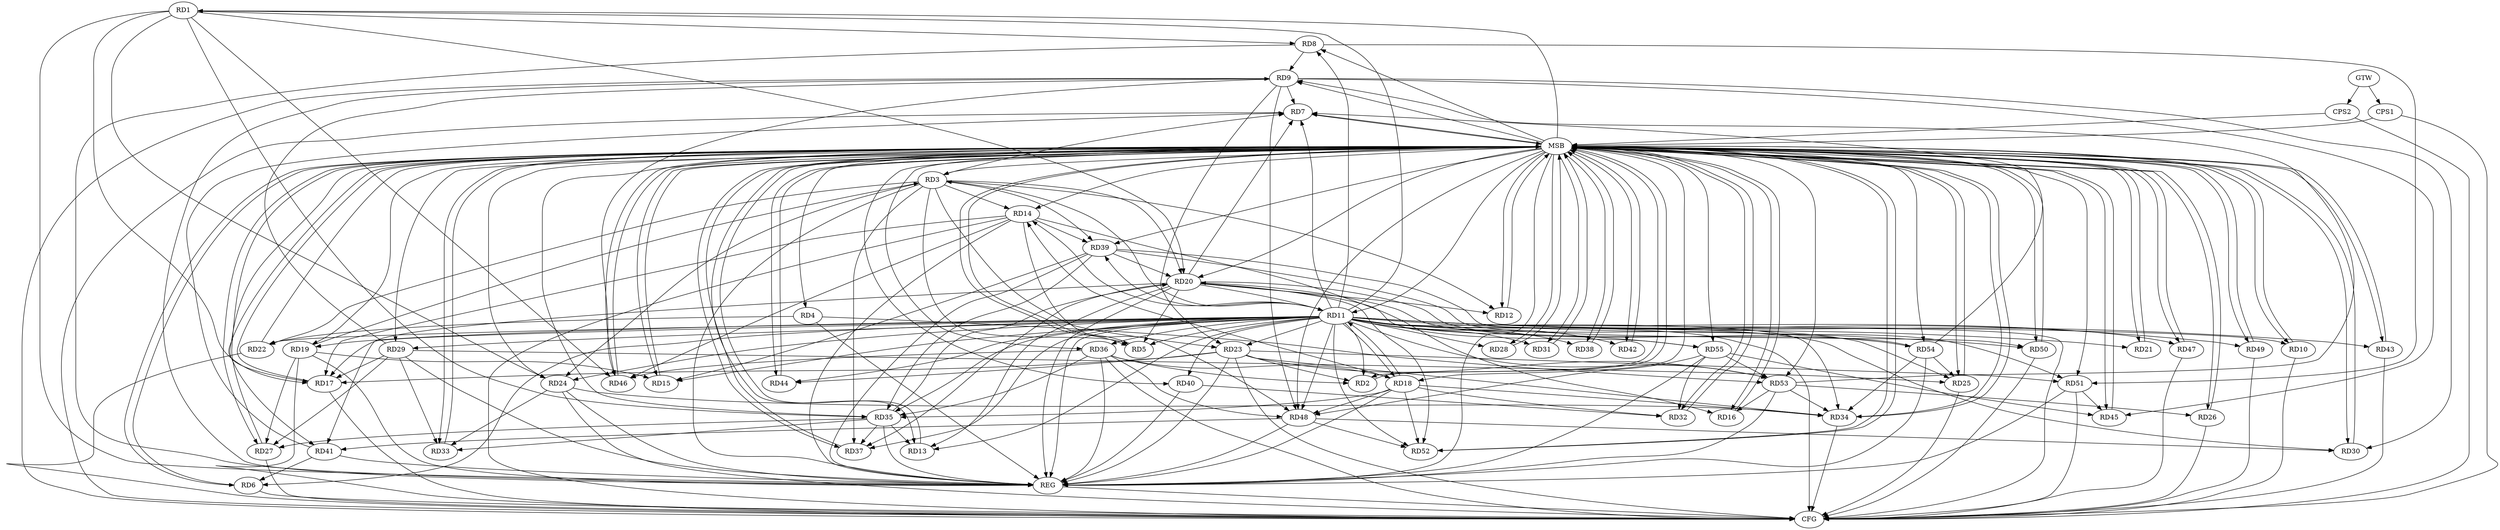 strict digraph G {
  RD1 [ label="RD1" ];
  RD2 [ label="RD2" ];
  RD3 [ label="RD3" ];
  RD4 [ label="RD4" ];
  RD5 [ label="RD5" ];
  RD6 [ label="RD6" ];
  RD7 [ label="RD7" ];
  RD8 [ label="RD8" ];
  RD9 [ label="RD9" ];
  RD10 [ label="RD10" ];
  RD11 [ label="RD11" ];
  RD12 [ label="RD12" ];
  RD13 [ label="RD13" ];
  RD14 [ label="RD14" ];
  RD15 [ label="RD15" ];
  RD16 [ label="RD16" ];
  RD17 [ label="RD17" ];
  RD18 [ label="RD18" ];
  RD19 [ label="RD19" ];
  RD20 [ label="RD20" ];
  RD21 [ label="RD21" ];
  RD22 [ label="RD22" ];
  RD23 [ label="RD23" ];
  RD24 [ label="RD24" ];
  RD25 [ label="RD25" ];
  RD26 [ label="RD26" ];
  RD27 [ label="RD27" ];
  RD28 [ label="RD28" ];
  RD29 [ label="RD29" ];
  RD30 [ label="RD30" ];
  RD31 [ label="RD31" ];
  RD32 [ label="RD32" ];
  RD33 [ label="RD33" ];
  RD34 [ label="RD34" ];
  RD35 [ label="RD35" ];
  RD36 [ label="RD36" ];
  RD37 [ label="RD37" ];
  RD38 [ label="RD38" ];
  RD39 [ label="RD39" ];
  RD40 [ label="RD40" ];
  RD41 [ label="RD41" ];
  RD42 [ label="RD42" ];
  RD43 [ label="RD43" ];
  RD44 [ label="RD44" ];
  RD45 [ label="RD45" ];
  RD46 [ label="RD46" ];
  RD47 [ label="RD47" ];
  RD48 [ label="RD48" ];
  RD49 [ label="RD49" ];
  RD50 [ label="RD50" ];
  RD51 [ label="RD51" ];
  RD52 [ label="RD52" ];
  RD53 [ label="RD53" ];
  RD54 [ label="RD54" ];
  RD55 [ label="RD55" ];
  CPS1 [ label="CPS1" ];
  CPS2 [ label="CPS2" ];
  GTW [ label="GTW" ];
  REG [ label="REG" ];
  MSB [ label="MSB" ];
  CFG [ label="CFG" ];
  RD1 -> RD8;
  RD1 -> RD17;
  RD1 -> RD20;
  RD1 -> RD24;
  RD1 -> RD35;
  RD1 -> RD46;
  RD23 -> RD2;
  RD36 -> RD2;
  RD3 -> RD5;
  RD3 -> RD7;
  RD3 -> RD12;
  RD3 -> RD14;
  RD19 -> RD3;
  RD3 -> RD20;
  RD3 -> RD22;
  RD3 -> RD23;
  RD3 -> RD24;
  RD3 -> RD37;
  RD3 -> RD39;
  RD4 -> RD22;
  RD4 -> RD53;
  RD20 -> RD5;
  RD41 -> RD6;
  RD9 -> RD7;
  RD11 -> RD7;
  RD20 -> RD7;
  RD41 -> RD7;
  RD54 -> RD7;
  RD8 -> RD9;
  RD8 -> RD51;
  RD9 -> RD23;
  RD29 -> RD9;
  RD9 -> RD30;
  RD9 -> RD45;
  RD9 -> RD46;
  RD9 -> RD48;
  RD53 -> RD9;
  RD11 -> RD14;
  RD18 -> RD11;
  RD20 -> RD11;
  RD11 -> RD22;
  RD11 -> RD25;
  RD11 -> RD30;
  RD11 -> RD34;
  RD11 -> RD37;
  RD11 -> RD48;
  RD11 -> RD50;
  RD11 -> RD53;
  RD20 -> RD12;
  RD20 -> RD13;
  RD35 -> RD13;
  RD14 -> RD16;
  RD14 -> RD17;
  RD18 -> RD14;
  RD14 -> RD39;
  RD14 -> RD46;
  RD14 -> RD48;
  RD19 -> RD15;
  RD39 -> RD15;
  RD53 -> RD16;
  RD23 -> RD17;
  RD29 -> RD17;
  RD18 -> RD32;
  RD18 -> RD34;
  RD18 -> RD35;
  RD36 -> RD18;
  RD18 -> RD48;
  RD18 -> RD52;
  RD19 -> RD27;
  RD35 -> RD20;
  RD20 -> RD37;
  RD39 -> RD20;
  RD20 -> RD41;
  RD20 -> RD51;
  RD20 -> RD52;
  RD54 -> RD20;
  RD20 -> RD55;
  RD23 -> RD34;
  RD23 -> RD44;
  RD23 -> RD51;
  RD23 -> RD53;
  RD24 -> RD33;
  RD24 -> RD34;
  RD29 -> RD25;
  RD54 -> RD25;
  RD53 -> RD26;
  RD29 -> RD27;
  RD35 -> RD27;
  RD29 -> RD33;
  RD48 -> RD30;
  RD40 -> RD32;
  RD55 -> RD32;
  RD35 -> RD33;
  RD53 -> RD34;
  RD54 -> RD34;
  RD36 -> RD35;
  RD35 -> RD37;
  RD39 -> RD35;
  RD36 -> RD46;
  RD36 -> RD48;
  RD39 -> RD50;
  RD48 -> RD41;
  RD51 -> RD45;
  RD55 -> RD45;
  RD48 -> RD52;
  RD55 -> RD48;
  RD55 -> RD53;
  GTW -> CPS1;
  GTW -> CPS2;
  RD1 -> REG;
  RD3 -> REG;
  RD4 -> REG;
  RD8 -> REG;
  RD9 -> REG;
  RD11 -> REG;
  RD14 -> REG;
  RD18 -> REG;
  RD19 -> REG;
  RD20 -> REG;
  RD23 -> REG;
  RD24 -> REG;
  RD29 -> REG;
  RD35 -> REG;
  RD36 -> REG;
  RD39 -> REG;
  RD40 -> REG;
  RD41 -> REG;
  RD48 -> REG;
  RD51 -> REG;
  RD53 -> REG;
  RD54 -> REG;
  RD55 -> REG;
  RD2 -> MSB;
  MSB -> RD8;
  MSB -> RD11;
  MSB -> RD17;
  MSB -> RD19;
  MSB -> RD30;
  MSB -> RD36;
  MSB -> RD37;
  MSB -> RD54;
  MSB -> REG;
  RD5 -> MSB;
  MSB -> RD3;
  MSB -> RD4;
  MSB -> RD9;
  MSB -> RD12;
  MSB -> RD14;
  MSB -> RD16;
  MSB -> RD42;
  RD6 -> MSB;
  MSB -> RD15;
  MSB -> RD21;
  MSB -> RD32;
  MSB -> RD33;
  MSB -> RD48;
  RD7 -> MSB;
  MSB -> RD5;
  MSB -> RD26;
  RD10 -> MSB;
  MSB -> RD1;
  MSB -> RD24;
  RD12 -> MSB;
  MSB -> RD45;
  MSB -> RD47;
  MSB -> RD51;
  RD13 -> MSB;
  MSB -> RD2;
  RD15 -> MSB;
  MSB -> RD6;
  MSB -> RD28;
  RD16 -> MSB;
  MSB -> RD34;
  MSB -> RD38;
  MSB -> RD39;
  MSB -> RD40;
  MSB -> RD49;
  RD17 -> MSB;
  MSB -> RD44;
  RD21 -> MSB;
  MSB -> RD7;
  MSB -> RD52;
  RD22 -> MSB;
  RD25 -> MSB;
  MSB -> RD31;
  RD26 -> MSB;
  MSB -> RD27;
  MSB -> RD29;
  MSB -> RD35;
  MSB -> RD41;
  MSB -> RD46;
  RD27 -> MSB;
  MSB -> RD25;
  RD28 -> MSB;
  MSB -> RD13;
  RD30 -> MSB;
  RD31 -> MSB;
  RD32 -> MSB;
  MSB -> RD53;
  MSB -> RD55;
  RD33 -> MSB;
  RD34 -> MSB;
  MSB -> RD20;
  RD37 -> MSB;
  MSB -> RD18;
  RD38 -> MSB;
  RD42 -> MSB;
  RD43 -> MSB;
  RD44 -> MSB;
  MSB -> RD50;
  RD45 -> MSB;
  MSB -> RD10;
  RD46 -> MSB;
  RD47 -> MSB;
  RD49 -> MSB;
  RD50 -> MSB;
  RD52 -> MSB;
  CPS1 -> MSB;
  CPS2 -> MSB;
  MSB -> RD43;
  RD10 -> CFG;
  RD26 -> CFG;
  RD50 -> CFG;
  RD36 -> CFG;
  RD19 -> CFG;
  RD24 -> CFG;
  CPS2 -> CFG;
  RD51 -> CFG;
  RD17 -> CFG;
  RD47 -> CFG;
  RD43 -> CFG;
  RD34 -> CFG;
  RD6 -> CFG;
  RD9 -> CFG;
  RD27 -> CFG;
  RD22 -> CFG;
  RD25 -> CFG;
  CPS1 -> CFG;
  RD7 -> CFG;
  RD49 -> CFG;
  RD14 -> CFG;
  RD23 -> CFG;
  RD39 -> CFG;
  REG -> CFG;
  RD11 -> CFG;
  RD11 -> RD47;
  RD11 -> RD8;
  RD11 -> RD29;
  RD11 -> RD42;
  RD11 -> RD44;
  RD11 -> RD38;
  RD11 -> RD10;
  RD11 -> RD43;
  RD11 -> RD40;
  RD11 -> RD13;
  RD11 -> RD52;
  RD11 -> RD31;
  RD11 -> RD6;
  RD11 -> RD24;
  RD11 -> RD54;
  RD11 -> RD36;
  RD11 -> RD1;
  RD11 -> RD55;
  RD11 -> RD39;
  RD11 -> RD15;
  RD11 -> RD23;
  RD11 -> RD2;
  RD11 -> RD19;
  RD11 -> RD3;
  RD11 -> RD18;
  RD11 -> RD49;
  RD11 -> RD17;
  RD11 -> RD21;
  RD11 -> RD35;
  RD11 -> RD28;
  RD11 -> RD5;
}
